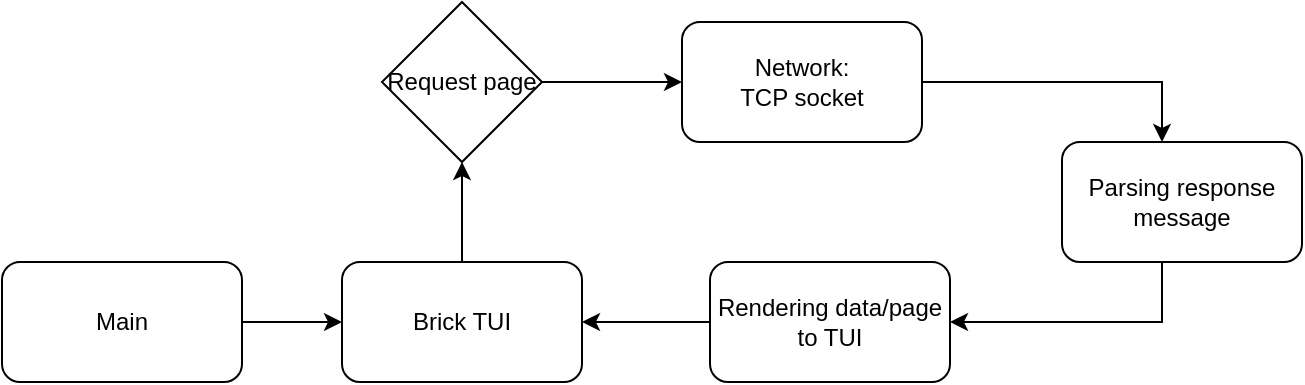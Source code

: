 <mxfile version="23.1.6" type="device">
  <diagram name="Page-1" id="c9tQjiMq_hJXhwoW2cez">
    <mxGraphModel dx="880" dy="441" grid="1" gridSize="10" guides="1" tooltips="1" connect="1" arrows="1" fold="1" page="1" pageScale="1" pageWidth="827" pageHeight="1169" math="0" shadow="0">
      <root>
        <mxCell id="0" />
        <mxCell id="1" parent="0" />
        <mxCell id="eElqfsOWTKYpa6u7Z0it-10" style="edgeStyle=orthogonalEdgeStyle;rounded=0;orthogonalLoop=1;jettySize=auto;html=1;" edge="1" parent="1" source="eElqfsOWTKYpa6u7Z0it-1" target="eElqfsOWTKYpa6u7Z0it-2">
          <mxGeometry relative="1" as="geometry">
            <Array as="points">
              <mxPoint x="640" y="120" />
            </Array>
          </mxGeometry>
        </mxCell>
        <mxCell id="eElqfsOWTKYpa6u7Z0it-1" value="&lt;div&gt;Network:&lt;/div&gt;&lt;div&gt;TCP socket&lt;br&gt;&lt;/div&gt;" style="rounded=1;whiteSpace=wrap;html=1;" vertex="1" parent="1">
          <mxGeometry x="400" y="90" width="120" height="60" as="geometry" />
        </mxCell>
        <mxCell id="eElqfsOWTKYpa6u7Z0it-11" style="edgeStyle=orthogonalEdgeStyle;rounded=0;orthogonalLoop=1;jettySize=auto;html=1;" edge="1" parent="1" source="eElqfsOWTKYpa6u7Z0it-2" target="eElqfsOWTKYpa6u7Z0it-4">
          <mxGeometry relative="1" as="geometry">
            <Array as="points">
              <mxPoint x="640" y="240" />
            </Array>
          </mxGeometry>
        </mxCell>
        <mxCell id="eElqfsOWTKYpa6u7Z0it-2" value="Parsing response message" style="rounded=1;whiteSpace=wrap;html=1;" vertex="1" parent="1">
          <mxGeometry x="590" y="150" width="120" height="60" as="geometry" />
        </mxCell>
        <mxCell id="eElqfsOWTKYpa6u7Z0it-8" style="edgeStyle=orthogonalEdgeStyle;rounded=0;orthogonalLoop=1;jettySize=auto;html=1;" edge="1" parent="1" source="eElqfsOWTKYpa6u7Z0it-3" target="eElqfsOWTKYpa6u7Z0it-7">
          <mxGeometry relative="1" as="geometry" />
        </mxCell>
        <mxCell id="eElqfsOWTKYpa6u7Z0it-3" value="Brick TUI" style="rounded=1;whiteSpace=wrap;html=1;" vertex="1" parent="1">
          <mxGeometry x="230" y="210" width="120" height="60" as="geometry" />
        </mxCell>
        <mxCell id="eElqfsOWTKYpa6u7Z0it-12" style="edgeStyle=orthogonalEdgeStyle;rounded=0;orthogonalLoop=1;jettySize=auto;html=1;" edge="1" parent="1" source="eElqfsOWTKYpa6u7Z0it-4" target="eElqfsOWTKYpa6u7Z0it-3">
          <mxGeometry relative="1" as="geometry" />
        </mxCell>
        <mxCell id="eElqfsOWTKYpa6u7Z0it-4" value="Rendering data/page to TUI" style="rounded=1;whiteSpace=wrap;html=1;" vertex="1" parent="1">
          <mxGeometry x="414" y="210" width="120" height="60" as="geometry" />
        </mxCell>
        <mxCell id="eElqfsOWTKYpa6u7Z0it-13" style="edgeStyle=orthogonalEdgeStyle;rounded=0;orthogonalLoop=1;jettySize=auto;html=1;" edge="1" parent="1" source="eElqfsOWTKYpa6u7Z0it-5" target="eElqfsOWTKYpa6u7Z0it-3">
          <mxGeometry relative="1" as="geometry" />
        </mxCell>
        <mxCell id="eElqfsOWTKYpa6u7Z0it-5" value="Main" style="rounded=1;whiteSpace=wrap;html=1;" vertex="1" parent="1">
          <mxGeometry x="60" y="210" width="120" height="60" as="geometry" />
        </mxCell>
        <mxCell id="eElqfsOWTKYpa6u7Z0it-9" style="edgeStyle=orthogonalEdgeStyle;rounded=0;orthogonalLoop=1;jettySize=auto;html=1;" edge="1" parent="1" source="eElqfsOWTKYpa6u7Z0it-7" target="eElqfsOWTKYpa6u7Z0it-1">
          <mxGeometry relative="1" as="geometry" />
        </mxCell>
        <mxCell id="eElqfsOWTKYpa6u7Z0it-7" value="Request page" style="rhombus;whiteSpace=wrap;html=1;" vertex="1" parent="1">
          <mxGeometry x="250" y="80" width="80" height="80" as="geometry" />
        </mxCell>
      </root>
    </mxGraphModel>
  </diagram>
</mxfile>
